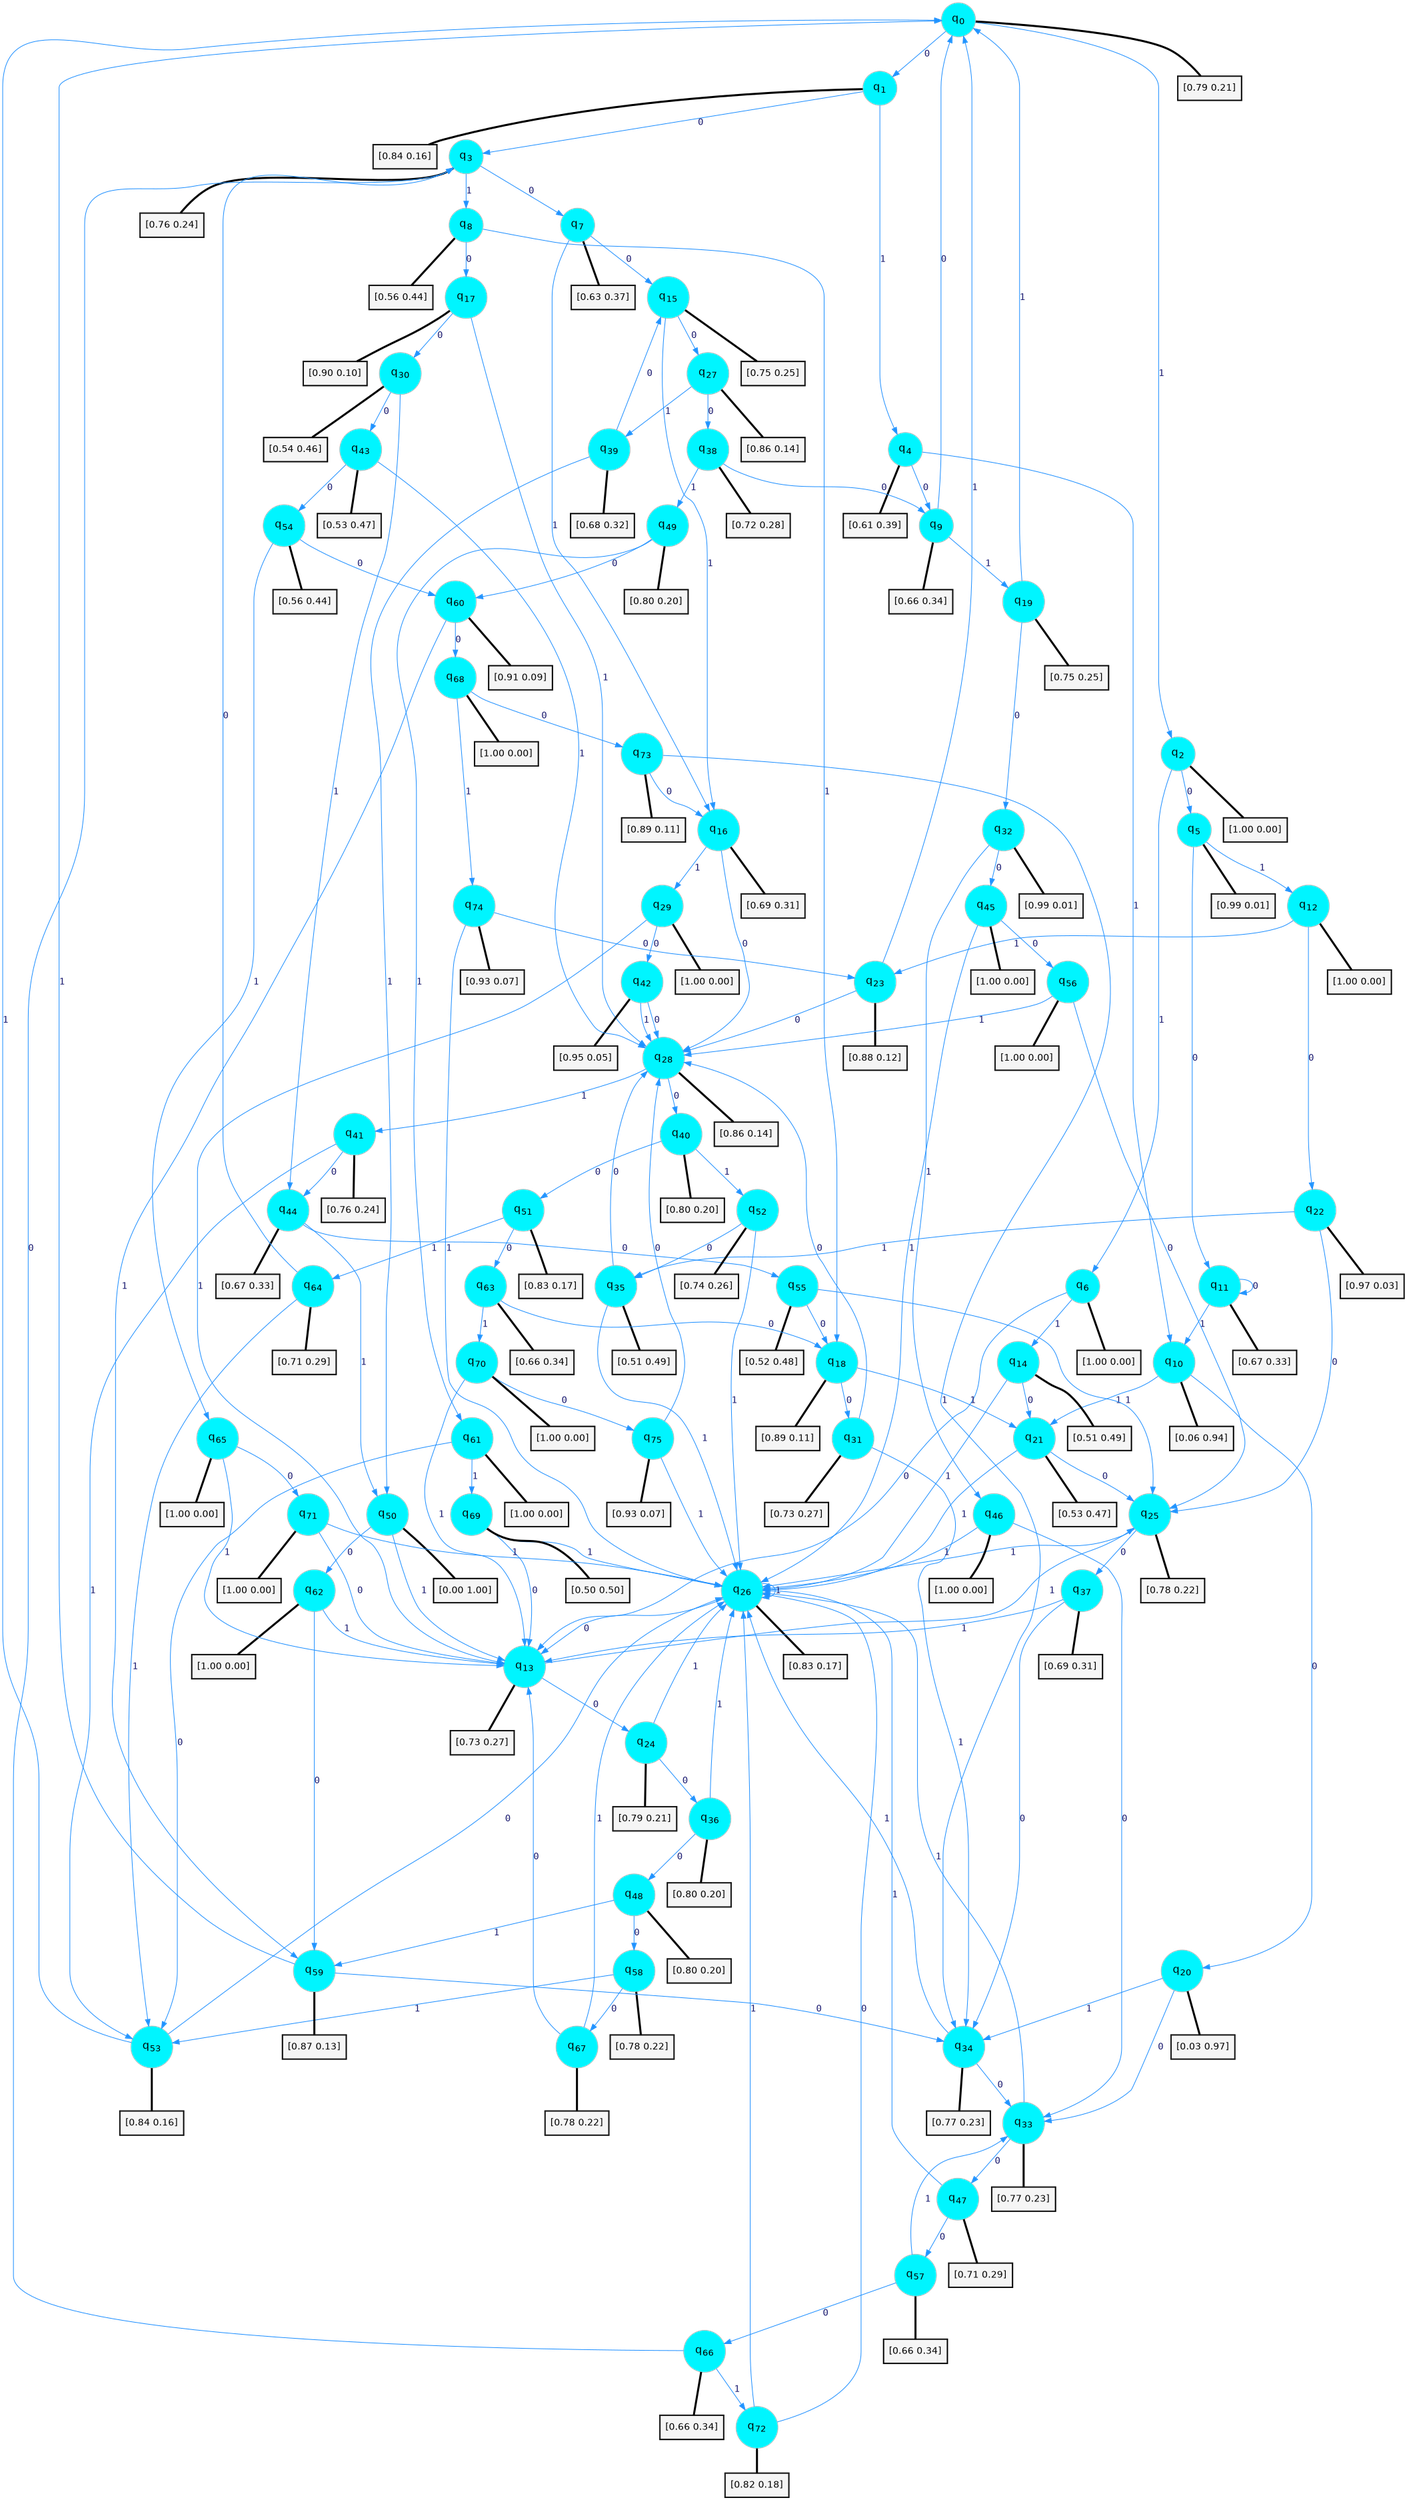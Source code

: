 digraph G {
graph [
bgcolor=transparent, dpi=300, rankdir=TD, size="40,25"];
node [
color=gray, fillcolor=turquoise1, fontcolor=black, fontname=Helvetica, fontsize=16, fontweight=bold, shape=circle, style=filled];
edge [
arrowsize=1, color=dodgerblue1, fontcolor=midnightblue, fontname=courier, fontweight=bold, penwidth=1, style=solid, weight=20];
0[label=<q<SUB>0</SUB>>];
1[label=<q<SUB>1</SUB>>];
2[label=<q<SUB>2</SUB>>];
3[label=<q<SUB>3</SUB>>];
4[label=<q<SUB>4</SUB>>];
5[label=<q<SUB>5</SUB>>];
6[label=<q<SUB>6</SUB>>];
7[label=<q<SUB>7</SUB>>];
8[label=<q<SUB>8</SUB>>];
9[label=<q<SUB>9</SUB>>];
10[label=<q<SUB>10</SUB>>];
11[label=<q<SUB>11</SUB>>];
12[label=<q<SUB>12</SUB>>];
13[label=<q<SUB>13</SUB>>];
14[label=<q<SUB>14</SUB>>];
15[label=<q<SUB>15</SUB>>];
16[label=<q<SUB>16</SUB>>];
17[label=<q<SUB>17</SUB>>];
18[label=<q<SUB>18</SUB>>];
19[label=<q<SUB>19</SUB>>];
20[label=<q<SUB>20</SUB>>];
21[label=<q<SUB>21</SUB>>];
22[label=<q<SUB>22</SUB>>];
23[label=<q<SUB>23</SUB>>];
24[label=<q<SUB>24</SUB>>];
25[label=<q<SUB>25</SUB>>];
26[label=<q<SUB>26</SUB>>];
27[label=<q<SUB>27</SUB>>];
28[label=<q<SUB>28</SUB>>];
29[label=<q<SUB>29</SUB>>];
30[label=<q<SUB>30</SUB>>];
31[label=<q<SUB>31</SUB>>];
32[label=<q<SUB>32</SUB>>];
33[label=<q<SUB>33</SUB>>];
34[label=<q<SUB>34</SUB>>];
35[label=<q<SUB>35</SUB>>];
36[label=<q<SUB>36</SUB>>];
37[label=<q<SUB>37</SUB>>];
38[label=<q<SUB>38</SUB>>];
39[label=<q<SUB>39</SUB>>];
40[label=<q<SUB>40</SUB>>];
41[label=<q<SUB>41</SUB>>];
42[label=<q<SUB>42</SUB>>];
43[label=<q<SUB>43</SUB>>];
44[label=<q<SUB>44</SUB>>];
45[label=<q<SUB>45</SUB>>];
46[label=<q<SUB>46</SUB>>];
47[label=<q<SUB>47</SUB>>];
48[label=<q<SUB>48</SUB>>];
49[label=<q<SUB>49</SUB>>];
50[label=<q<SUB>50</SUB>>];
51[label=<q<SUB>51</SUB>>];
52[label=<q<SUB>52</SUB>>];
53[label=<q<SUB>53</SUB>>];
54[label=<q<SUB>54</SUB>>];
55[label=<q<SUB>55</SUB>>];
56[label=<q<SUB>56</SUB>>];
57[label=<q<SUB>57</SUB>>];
58[label=<q<SUB>58</SUB>>];
59[label=<q<SUB>59</SUB>>];
60[label=<q<SUB>60</SUB>>];
61[label=<q<SUB>61</SUB>>];
62[label=<q<SUB>62</SUB>>];
63[label=<q<SUB>63</SUB>>];
64[label=<q<SUB>64</SUB>>];
65[label=<q<SUB>65</SUB>>];
66[label=<q<SUB>66</SUB>>];
67[label=<q<SUB>67</SUB>>];
68[label=<q<SUB>68</SUB>>];
69[label=<q<SUB>69</SUB>>];
70[label=<q<SUB>70</SUB>>];
71[label=<q<SUB>71</SUB>>];
72[label=<q<SUB>72</SUB>>];
73[label=<q<SUB>73</SUB>>];
74[label=<q<SUB>74</SUB>>];
75[label=<q<SUB>75</SUB>>];
76[label="[0.79 0.21]", shape=box,fontcolor=black, fontname=Helvetica, fontsize=14, penwidth=2, fillcolor=whitesmoke,color=black];
77[label="[0.84 0.16]", shape=box,fontcolor=black, fontname=Helvetica, fontsize=14, penwidth=2, fillcolor=whitesmoke,color=black];
78[label="[1.00 0.00]", shape=box,fontcolor=black, fontname=Helvetica, fontsize=14, penwidth=2, fillcolor=whitesmoke,color=black];
79[label="[0.76 0.24]", shape=box,fontcolor=black, fontname=Helvetica, fontsize=14, penwidth=2, fillcolor=whitesmoke,color=black];
80[label="[0.61 0.39]", shape=box,fontcolor=black, fontname=Helvetica, fontsize=14, penwidth=2, fillcolor=whitesmoke,color=black];
81[label="[0.99 0.01]", shape=box,fontcolor=black, fontname=Helvetica, fontsize=14, penwidth=2, fillcolor=whitesmoke,color=black];
82[label="[1.00 0.00]", shape=box,fontcolor=black, fontname=Helvetica, fontsize=14, penwidth=2, fillcolor=whitesmoke,color=black];
83[label="[0.63 0.37]", shape=box,fontcolor=black, fontname=Helvetica, fontsize=14, penwidth=2, fillcolor=whitesmoke,color=black];
84[label="[0.56 0.44]", shape=box,fontcolor=black, fontname=Helvetica, fontsize=14, penwidth=2, fillcolor=whitesmoke,color=black];
85[label="[0.66 0.34]", shape=box,fontcolor=black, fontname=Helvetica, fontsize=14, penwidth=2, fillcolor=whitesmoke,color=black];
86[label="[0.06 0.94]", shape=box,fontcolor=black, fontname=Helvetica, fontsize=14, penwidth=2, fillcolor=whitesmoke,color=black];
87[label="[0.67 0.33]", shape=box,fontcolor=black, fontname=Helvetica, fontsize=14, penwidth=2, fillcolor=whitesmoke,color=black];
88[label="[1.00 0.00]", shape=box,fontcolor=black, fontname=Helvetica, fontsize=14, penwidth=2, fillcolor=whitesmoke,color=black];
89[label="[0.73 0.27]", shape=box,fontcolor=black, fontname=Helvetica, fontsize=14, penwidth=2, fillcolor=whitesmoke,color=black];
90[label="[0.51 0.49]", shape=box,fontcolor=black, fontname=Helvetica, fontsize=14, penwidth=2, fillcolor=whitesmoke,color=black];
91[label="[0.75 0.25]", shape=box,fontcolor=black, fontname=Helvetica, fontsize=14, penwidth=2, fillcolor=whitesmoke,color=black];
92[label="[0.69 0.31]", shape=box,fontcolor=black, fontname=Helvetica, fontsize=14, penwidth=2, fillcolor=whitesmoke,color=black];
93[label="[0.90 0.10]", shape=box,fontcolor=black, fontname=Helvetica, fontsize=14, penwidth=2, fillcolor=whitesmoke,color=black];
94[label="[0.89 0.11]", shape=box,fontcolor=black, fontname=Helvetica, fontsize=14, penwidth=2, fillcolor=whitesmoke,color=black];
95[label="[0.75 0.25]", shape=box,fontcolor=black, fontname=Helvetica, fontsize=14, penwidth=2, fillcolor=whitesmoke,color=black];
96[label="[0.03 0.97]", shape=box,fontcolor=black, fontname=Helvetica, fontsize=14, penwidth=2, fillcolor=whitesmoke,color=black];
97[label="[0.53 0.47]", shape=box,fontcolor=black, fontname=Helvetica, fontsize=14, penwidth=2, fillcolor=whitesmoke,color=black];
98[label="[0.97 0.03]", shape=box,fontcolor=black, fontname=Helvetica, fontsize=14, penwidth=2, fillcolor=whitesmoke,color=black];
99[label="[0.88 0.12]", shape=box,fontcolor=black, fontname=Helvetica, fontsize=14, penwidth=2, fillcolor=whitesmoke,color=black];
100[label="[0.79 0.21]", shape=box,fontcolor=black, fontname=Helvetica, fontsize=14, penwidth=2, fillcolor=whitesmoke,color=black];
101[label="[0.78 0.22]", shape=box,fontcolor=black, fontname=Helvetica, fontsize=14, penwidth=2, fillcolor=whitesmoke,color=black];
102[label="[0.83 0.17]", shape=box,fontcolor=black, fontname=Helvetica, fontsize=14, penwidth=2, fillcolor=whitesmoke,color=black];
103[label="[0.86 0.14]", shape=box,fontcolor=black, fontname=Helvetica, fontsize=14, penwidth=2, fillcolor=whitesmoke,color=black];
104[label="[0.86 0.14]", shape=box,fontcolor=black, fontname=Helvetica, fontsize=14, penwidth=2, fillcolor=whitesmoke,color=black];
105[label="[1.00 0.00]", shape=box,fontcolor=black, fontname=Helvetica, fontsize=14, penwidth=2, fillcolor=whitesmoke,color=black];
106[label="[0.54 0.46]", shape=box,fontcolor=black, fontname=Helvetica, fontsize=14, penwidth=2, fillcolor=whitesmoke,color=black];
107[label="[0.73 0.27]", shape=box,fontcolor=black, fontname=Helvetica, fontsize=14, penwidth=2, fillcolor=whitesmoke,color=black];
108[label="[0.99 0.01]", shape=box,fontcolor=black, fontname=Helvetica, fontsize=14, penwidth=2, fillcolor=whitesmoke,color=black];
109[label="[0.77 0.23]", shape=box,fontcolor=black, fontname=Helvetica, fontsize=14, penwidth=2, fillcolor=whitesmoke,color=black];
110[label="[0.77 0.23]", shape=box,fontcolor=black, fontname=Helvetica, fontsize=14, penwidth=2, fillcolor=whitesmoke,color=black];
111[label="[0.51 0.49]", shape=box,fontcolor=black, fontname=Helvetica, fontsize=14, penwidth=2, fillcolor=whitesmoke,color=black];
112[label="[0.80 0.20]", shape=box,fontcolor=black, fontname=Helvetica, fontsize=14, penwidth=2, fillcolor=whitesmoke,color=black];
113[label="[0.69 0.31]", shape=box,fontcolor=black, fontname=Helvetica, fontsize=14, penwidth=2, fillcolor=whitesmoke,color=black];
114[label="[0.72 0.28]", shape=box,fontcolor=black, fontname=Helvetica, fontsize=14, penwidth=2, fillcolor=whitesmoke,color=black];
115[label="[0.68 0.32]", shape=box,fontcolor=black, fontname=Helvetica, fontsize=14, penwidth=2, fillcolor=whitesmoke,color=black];
116[label="[0.80 0.20]", shape=box,fontcolor=black, fontname=Helvetica, fontsize=14, penwidth=2, fillcolor=whitesmoke,color=black];
117[label="[0.76 0.24]", shape=box,fontcolor=black, fontname=Helvetica, fontsize=14, penwidth=2, fillcolor=whitesmoke,color=black];
118[label="[0.95 0.05]", shape=box,fontcolor=black, fontname=Helvetica, fontsize=14, penwidth=2, fillcolor=whitesmoke,color=black];
119[label="[0.53 0.47]", shape=box,fontcolor=black, fontname=Helvetica, fontsize=14, penwidth=2, fillcolor=whitesmoke,color=black];
120[label="[0.67 0.33]", shape=box,fontcolor=black, fontname=Helvetica, fontsize=14, penwidth=2, fillcolor=whitesmoke,color=black];
121[label="[1.00 0.00]", shape=box,fontcolor=black, fontname=Helvetica, fontsize=14, penwidth=2, fillcolor=whitesmoke,color=black];
122[label="[1.00 0.00]", shape=box,fontcolor=black, fontname=Helvetica, fontsize=14, penwidth=2, fillcolor=whitesmoke,color=black];
123[label="[0.71 0.29]", shape=box,fontcolor=black, fontname=Helvetica, fontsize=14, penwidth=2, fillcolor=whitesmoke,color=black];
124[label="[0.80 0.20]", shape=box,fontcolor=black, fontname=Helvetica, fontsize=14, penwidth=2, fillcolor=whitesmoke,color=black];
125[label="[0.80 0.20]", shape=box,fontcolor=black, fontname=Helvetica, fontsize=14, penwidth=2, fillcolor=whitesmoke,color=black];
126[label="[0.00 1.00]", shape=box,fontcolor=black, fontname=Helvetica, fontsize=14, penwidth=2, fillcolor=whitesmoke,color=black];
127[label="[0.83 0.17]", shape=box,fontcolor=black, fontname=Helvetica, fontsize=14, penwidth=2, fillcolor=whitesmoke,color=black];
128[label="[0.74 0.26]", shape=box,fontcolor=black, fontname=Helvetica, fontsize=14, penwidth=2, fillcolor=whitesmoke,color=black];
129[label="[0.84 0.16]", shape=box,fontcolor=black, fontname=Helvetica, fontsize=14, penwidth=2, fillcolor=whitesmoke,color=black];
130[label="[0.56 0.44]", shape=box,fontcolor=black, fontname=Helvetica, fontsize=14, penwidth=2, fillcolor=whitesmoke,color=black];
131[label="[0.52 0.48]", shape=box,fontcolor=black, fontname=Helvetica, fontsize=14, penwidth=2, fillcolor=whitesmoke,color=black];
132[label="[1.00 0.00]", shape=box,fontcolor=black, fontname=Helvetica, fontsize=14, penwidth=2, fillcolor=whitesmoke,color=black];
133[label="[0.66 0.34]", shape=box,fontcolor=black, fontname=Helvetica, fontsize=14, penwidth=2, fillcolor=whitesmoke,color=black];
134[label="[0.78 0.22]", shape=box,fontcolor=black, fontname=Helvetica, fontsize=14, penwidth=2, fillcolor=whitesmoke,color=black];
135[label="[0.87 0.13]", shape=box,fontcolor=black, fontname=Helvetica, fontsize=14, penwidth=2, fillcolor=whitesmoke,color=black];
136[label="[0.91 0.09]", shape=box,fontcolor=black, fontname=Helvetica, fontsize=14, penwidth=2, fillcolor=whitesmoke,color=black];
137[label="[1.00 0.00]", shape=box,fontcolor=black, fontname=Helvetica, fontsize=14, penwidth=2, fillcolor=whitesmoke,color=black];
138[label="[1.00 0.00]", shape=box,fontcolor=black, fontname=Helvetica, fontsize=14, penwidth=2, fillcolor=whitesmoke,color=black];
139[label="[0.66 0.34]", shape=box,fontcolor=black, fontname=Helvetica, fontsize=14, penwidth=2, fillcolor=whitesmoke,color=black];
140[label="[0.71 0.29]", shape=box,fontcolor=black, fontname=Helvetica, fontsize=14, penwidth=2, fillcolor=whitesmoke,color=black];
141[label="[1.00 0.00]", shape=box,fontcolor=black, fontname=Helvetica, fontsize=14, penwidth=2, fillcolor=whitesmoke,color=black];
142[label="[0.66 0.34]", shape=box,fontcolor=black, fontname=Helvetica, fontsize=14, penwidth=2, fillcolor=whitesmoke,color=black];
143[label="[0.78 0.22]", shape=box,fontcolor=black, fontname=Helvetica, fontsize=14, penwidth=2, fillcolor=whitesmoke,color=black];
144[label="[1.00 0.00]", shape=box,fontcolor=black, fontname=Helvetica, fontsize=14, penwidth=2, fillcolor=whitesmoke,color=black];
145[label="[0.50 0.50]", shape=box,fontcolor=black, fontname=Helvetica, fontsize=14, penwidth=2, fillcolor=whitesmoke,color=black];
146[label="[1.00 0.00]", shape=box,fontcolor=black, fontname=Helvetica, fontsize=14, penwidth=2, fillcolor=whitesmoke,color=black];
147[label="[1.00 0.00]", shape=box,fontcolor=black, fontname=Helvetica, fontsize=14, penwidth=2, fillcolor=whitesmoke,color=black];
148[label="[0.82 0.18]", shape=box,fontcolor=black, fontname=Helvetica, fontsize=14, penwidth=2, fillcolor=whitesmoke,color=black];
149[label="[0.89 0.11]", shape=box,fontcolor=black, fontname=Helvetica, fontsize=14, penwidth=2, fillcolor=whitesmoke,color=black];
150[label="[0.93 0.07]", shape=box,fontcolor=black, fontname=Helvetica, fontsize=14, penwidth=2, fillcolor=whitesmoke,color=black];
151[label="[0.93 0.07]", shape=box,fontcolor=black, fontname=Helvetica, fontsize=14, penwidth=2, fillcolor=whitesmoke,color=black];
0->1 [label=0];
0->2 [label=1];
0->76 [arrowhead=none, penwidth=3,color=black];
1->3 [label=0];
1->4 [label=1];
1->77 [arrowhead=none, penwidth=3,color=black];
2->5 [label=0];
2->6 [label=1];
2->78 [arrowhead=none, penwidth=3,color=black];
3->7 [label=0];
3->8 [label=1];
3->79 [arrowhead=none, penwidth=3,color=black];
4->9 [label=0];
4->10 [label=1];
4->80 [arrowhead=none, penwidth=3,color=black];
5->11 [label=0];
5->12 [label=1];
5->81 [arrowhead=none, penwidth=3,color=black];
6->13 [label=0];
6->14 [label=1];
6->82 [arrowhead=none, penwidth=3,color=black];
7->15 [label=0];
7->16 [label=1];
7->83 [arrowhead=none, penwidth=3,color=black];
8->17 [label=0];
8->18 [label=1];
8->84 [arrowhead=none, penwidth=3,color=black];
9->0 [label=0];
9->19 [label=1];
9->85 [arrowhead=none, penwidth=3,color=black];
10->20 [label=0];
10->21 [label=1];
10->86 [arrowhead=none, penwidth=3,color=black];
11->11 [label=0];
11->10 [label=1];
11->87 [arrowhead=none, penwidth=3,color=black];
12->22 [label=0];
12->23 [label=1];
12->88 [arrowhead=none, penwidth=3,color=black];
13->24 [label=0];
13->25 [label=1];
13->89 [arrowhead=none, penwidth=3,color=black];
14->21 [label=0];
14->26 [label=1];
14->90 [arrowhead=none, penwidth=3,color=black];
15->27 [label=0];
15->16 [label=1];
15->91 [arrowhead=none, penwidth=3,color=black];
16->28 [label=0];
16->29 [label=1];
16->92 [arrowhead=none, penwidth=3,color=black];
17->30 [label=0];
17->28 [label=1];
17->93 [arrowhead=none, penwidth=3,color=black];
18->31 [label=0];
18->21 [label=1];
18->94 [arrowhead=none, penwidth=3,color=black];
19->32 [label=0];
19->0 [label=1];
19->95 [arrowhead=none, penwidth=3,color=black];
20->33 [label=0];
20->34 [label=1];
20->96 [arrowhead=none, penwidth=3,color=black];
21->25 [label=0];
21->26 [label=1];
21->97 [arrowhead=none, penwidth=3,color=black];
22->25 [label=0];
22->35 [label=1];
22->98 [arrowhead=none, penwidth=3,color=black];
23->28 [label=0];
23->0 [label=1];
23->99 [arrowhead=none, penwidth=3,color=black];
24->36 [label=0];
24->26 [label=1];
24->100 [arrowhead=none, penwidth=3,color=black];
25->37 [label=0];
25->26 [label=1];
25->101 [arrowhead=none, penwidth=3,color=black];
26->13 [label=0];
26->26 [label=1];
26->102 [arrowhead=none, penwidth=3,color=black];
27->38 [label=0];
27->39 [label=1];
27->103 [arrowhead=none, penwidth=3,color=black];
28->40 [label=0];
28->41 [label=1];
28->104 [arrowhead=none, penwidth=3,color=black];
29->42 [label=0];
29->13 [label=1];
29->105 [arrowhead=none, penwidth=3,color=black];
30->43 [label=0];
30->44 [label=1];
30->106 [arrowhead=none, penwidth=3,color=black];
31->28 [label=0];
31->34 [label=1];
31->107 [arrowhead=none, penwidth=3,color=black];
32->45 [label=0];
32->46 [label=1];
32->108 [arrowhead=none, penwidth=3,color=black];
33->47 [label=0];
33->26 [label=1];
33->109 [arrowhead=none, penwidth=3,color=black];
34->33 [label=0];
34->26 [label=1];
34->110 [arrowhead=none, penwidth=3,color=black];
35->28 [label=0];
35->26 [label=1];
35->111 [arrowhead=none, penwidth=3,color=black];
36->48 [label=0];
36->26 [label=1];
36->112 [arrowhead=none, penwidth=3,color=black];
37->34 [label=0];
37->13 [label=1];
37->113 [arrowhead=none, penwidth=3,color=black];
38->9 [label=0];
38->49 [label=1];
38->114 [arrowhead=none, penwidth=3,color=black];
39->15 [label=0];
39->50 [label=1];
39->115 [arrowhead=none, penwidth=3,color=black];
40->51 [label=0];
40->52 [label=1];
40->116 [arrowhead=none, penwidth=3,color=black];
41->44 [label=0];
41->53 [label=1];
41->117 [arrowhead=none, penwidth=3,color=black];
42->28 [label=0];
42->28 [label=1];
42->118 [arrowhead=none, penwidth=3,color=black];
43->54 [label=0];
43->28 [label=1];
43->119 [arrowhead=none, penwidth=3,color=black];
44->55 [label=0];
44->50 [label=1];
44->120 [arrowhead=none, penwidth=3,color=black];
45->56 [label=0];
45->26 [label=1];
45->121 [arrowhead=none, penwidth=3,color=black];
46->33 [label=0];
46->26 [label=1];
46->122 [arrowhead=none, penwidth=3,color=black];
47->57 [label=0];
47->26 [label=1];
47->123 [arrowhead=none, penwidth=3,color=black];
48->58 [label=0];
48->59 [label=1];
48->124 [arrowhead=none, penwidth=3,color=black];
49->60 [label=0];
49->61 [label=1];
49->125 [arrowhead=none, penwidth=3,color=black];
50->62 [label=0];
50->13 [label=1];
50->126 [arrowhead=none, penwidth=3,color=black];
51->63 [label=0];
51->64 [label=1];
51->127 [arrowhead=none, penwidth=3,color=black];
52->35 [label=0];
52->26 [label=1];
52->128 [arrowhead=none, penwidth=3,color=black];
53->26 [label=0];
53->0 [label=1];
53->129 [arrowhead=none, penwidth=3,color=black];
54->60 [label=0];
54->65 [label=1];
54->130 [arrowhead=none, penwidth=3,color=black];
55->18 [label=0];
55->25 [label=1];
55->131 [arrowhead=none, penwidth=3,color=black];
56->25 [label=0];
56->28 [label=1];
56->132 [arrowhead=none, penwidth=3,color=black];
57->66 [label=0];
57->33 [label=1];
57->133 [arrowhead=none, penwidth=3,color=black];
58->67 [label=0];
58->53 [label=1];
58->134 [arrowhead=none, penwidth=3,color=black];
59->34 [label=0];
59->0 [label=1];
59->135 [arrowhead=none, penwidth=3,color=black];
60->68 [label=0];
60->59 [label=1];
60->136 [arrowhead=none, penwidth=3,color=black];
61->53 [label=0];
61->69 [label=1];
61->137 [arrowhead=none, penwidth=3,color=black];
62->59 [label=0];
62->13 [label=1];
62->138 [arrowhead=none, penwidth=3,color=black];
63->18 [label=0];
63->70 [label=1];
63->139 [arrowhead=none, penwidth=3,color=black];
64->3 [label=0];
64->53 [label=1];
64->140 [arrowhead=none, penwidth=3,color=black];
65->71 [label=0];
65->13 [label=1];
65->141 [arrowhead=none, penwidth=3,color=black];
66->3 [label=0];
66->72 [label=1];
66->142 [arrowhead=none, penwidth=3,color=black];
67->13 [label=0];
67->26 [label=1];
67->143 [arrowhead=none, penwidth=3,color=black];
68->73 [label=0];
68->74 [label=1];
68->144 [arrowhead=none, penwidth=3,color=black];
69->13 [label=0];
69->26 [label=1];
69->145 [arrowhead=none, penwidth=3,color=black];
70->75 [label=0];
70->13 [label=1];
70->146 [arrowhead=none, penwidth=3,color=black];
71->13 [label=0];
71->26 [label=1];
71->147 [arrowhead=none, penwidth=3,color=black];
72->26 [label=0];
72->26 [label=1];
72->148 [arrowhead=none, penwidth=3,color=black];
73->16 [label=0];
73->34 [label=1];
73->149 [arrowhead=none, penwidth=3,color=black];
74->23 [label=0];
74->26 [label=1];
74->150 [arrowhead=none, penwidth=3,color=black];
75->28 [label=0];
75->26 [label=1];
75->151 [arrowhead=none, penwidth=3,color=black];
}
